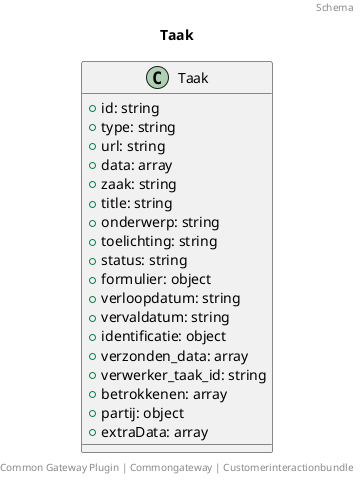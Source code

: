 @startuml
title: Taak
footer: Common Gateway Plugin | Commongateway | Customerinteractionbundle 
header: Schema

class Taak {
  + id: string
  + type: string
  + url: string
  + data: array
  + zaak: string
  + title: string
  + onderwerp: string
  + toelichting: string
  + status: string
  + formulier: object
  + verloopdatum: string
  + vervaldatum: string
  + identificatie: object
  + verzonden_data: array
  + verwerker_taak_id: string
  + betrokkenen: array
  + partij: object
  + extraData: array
}
@enduml
